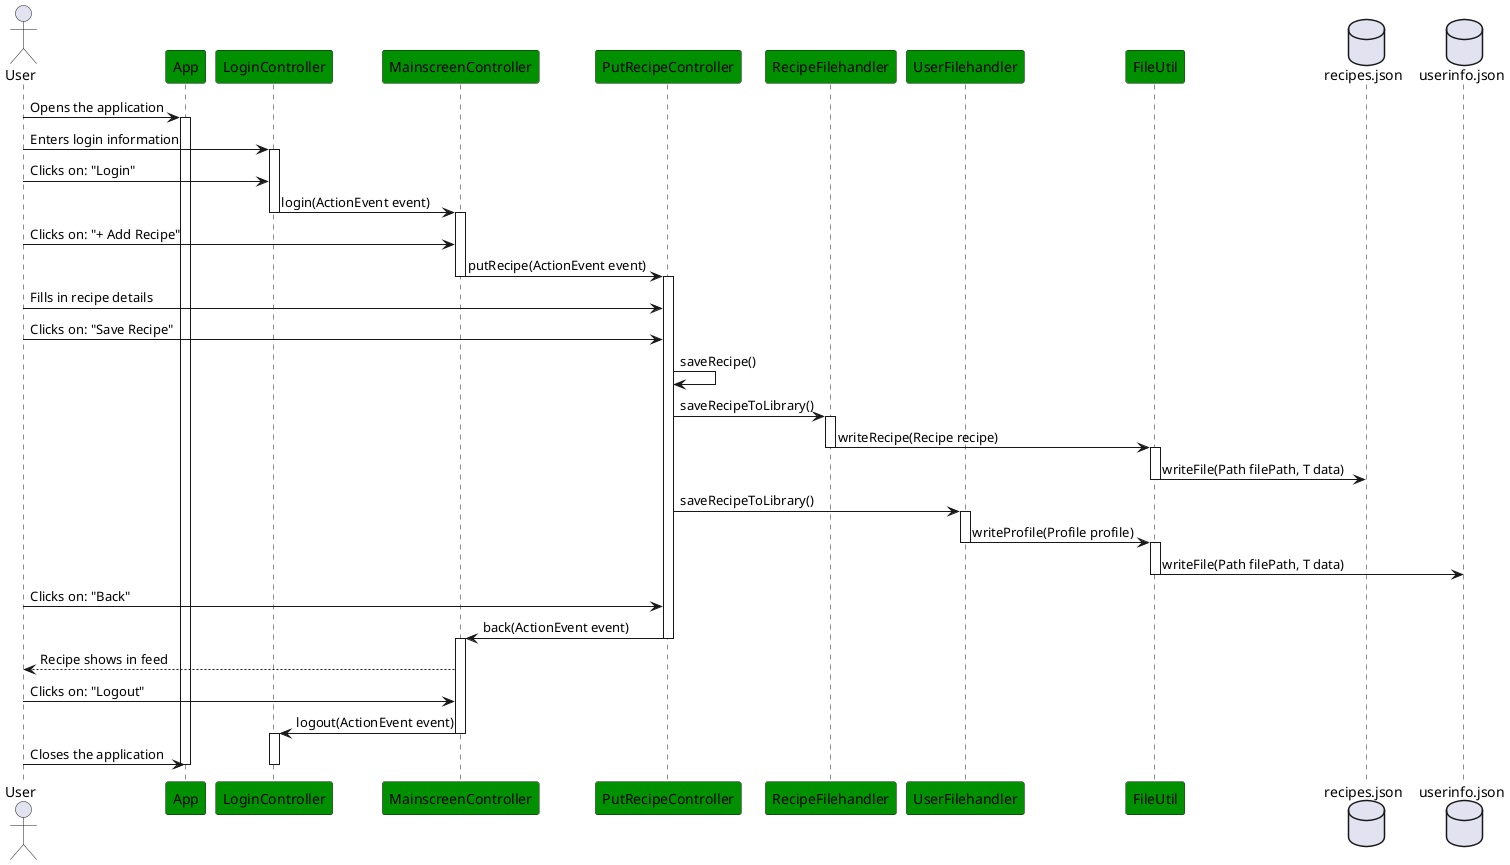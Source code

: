@startuml sequenceDiagramUserStory1

!define MyGreen #009000

skinparam participant {
  BackgroundColor MyGreen
}

Actor User
participant App
participant LoginController
participant MainscreenController
participant PutRecipeController
participant RecipeFilehandler
participant UserFilehandler
participant FileUtil
database recipes.json
database userinfo.json

User -> App: Opens the application
activate App
User -> LoginController: Enters login information
activate LoginController
User -> LoginController: Clicks on: "Login"
LoginController -> MainscreenController: login(ActionEvent event)
deactivate LoginController
activate MainscreenController
User -> MainscreenController: Clicks on: "+ Add Recipe"
MainscreenController -> PutRecipeController: putRecipe(ActionEvent event)
deactivate MainscreenController
activate PutRecipeController
User -> PutRecipeController: Fills in recipe details
User -> PutRecipeController: Clicks on: "Save Recipe"
PutRecipeController -> PutRecipeController: saveRecipe()
PutRecipeController -> RecipeFilehandler: saveRecipeToLibrary()
activate RecipeFilehandler
RecipeFilehandler -> FileUtil: writeRecipe(Recipe recipe)
deactivate RecipeFilehandler
activate FileUtil
FileUtil -> recipes.json: writeFile(Path filePath, T data)
deactivate FileUtil
PutRecipeController -> UserFilehandler: saveRecipeToLibrary()
activate UserFilehandler
UserFilehandler -> FileUtil: writeProfile(Profile profile)
deactivate UserFilehandler
activate FileUtil
FileUtil -> userinfo.json: writeFile(Path filePath, T data)
deactivate FileUtil
User -> PutRecipeController: Clicks on: "Back"
PutRecipeController -> MainscreenController: back(ActionEvent event)
deactivate PutRecipeController
activate MainscreenController
User <-- MainscreenController: Recipe shows in feed
User -> MainscreenController: Clicks on: "Logout"
MainscreenController -> LoginController: logout(ActionEvent event)
deactivate MainscreenController
activate LoginController
User -> App: Closes the application
deactivate LoginController
deactivate App

@enduml